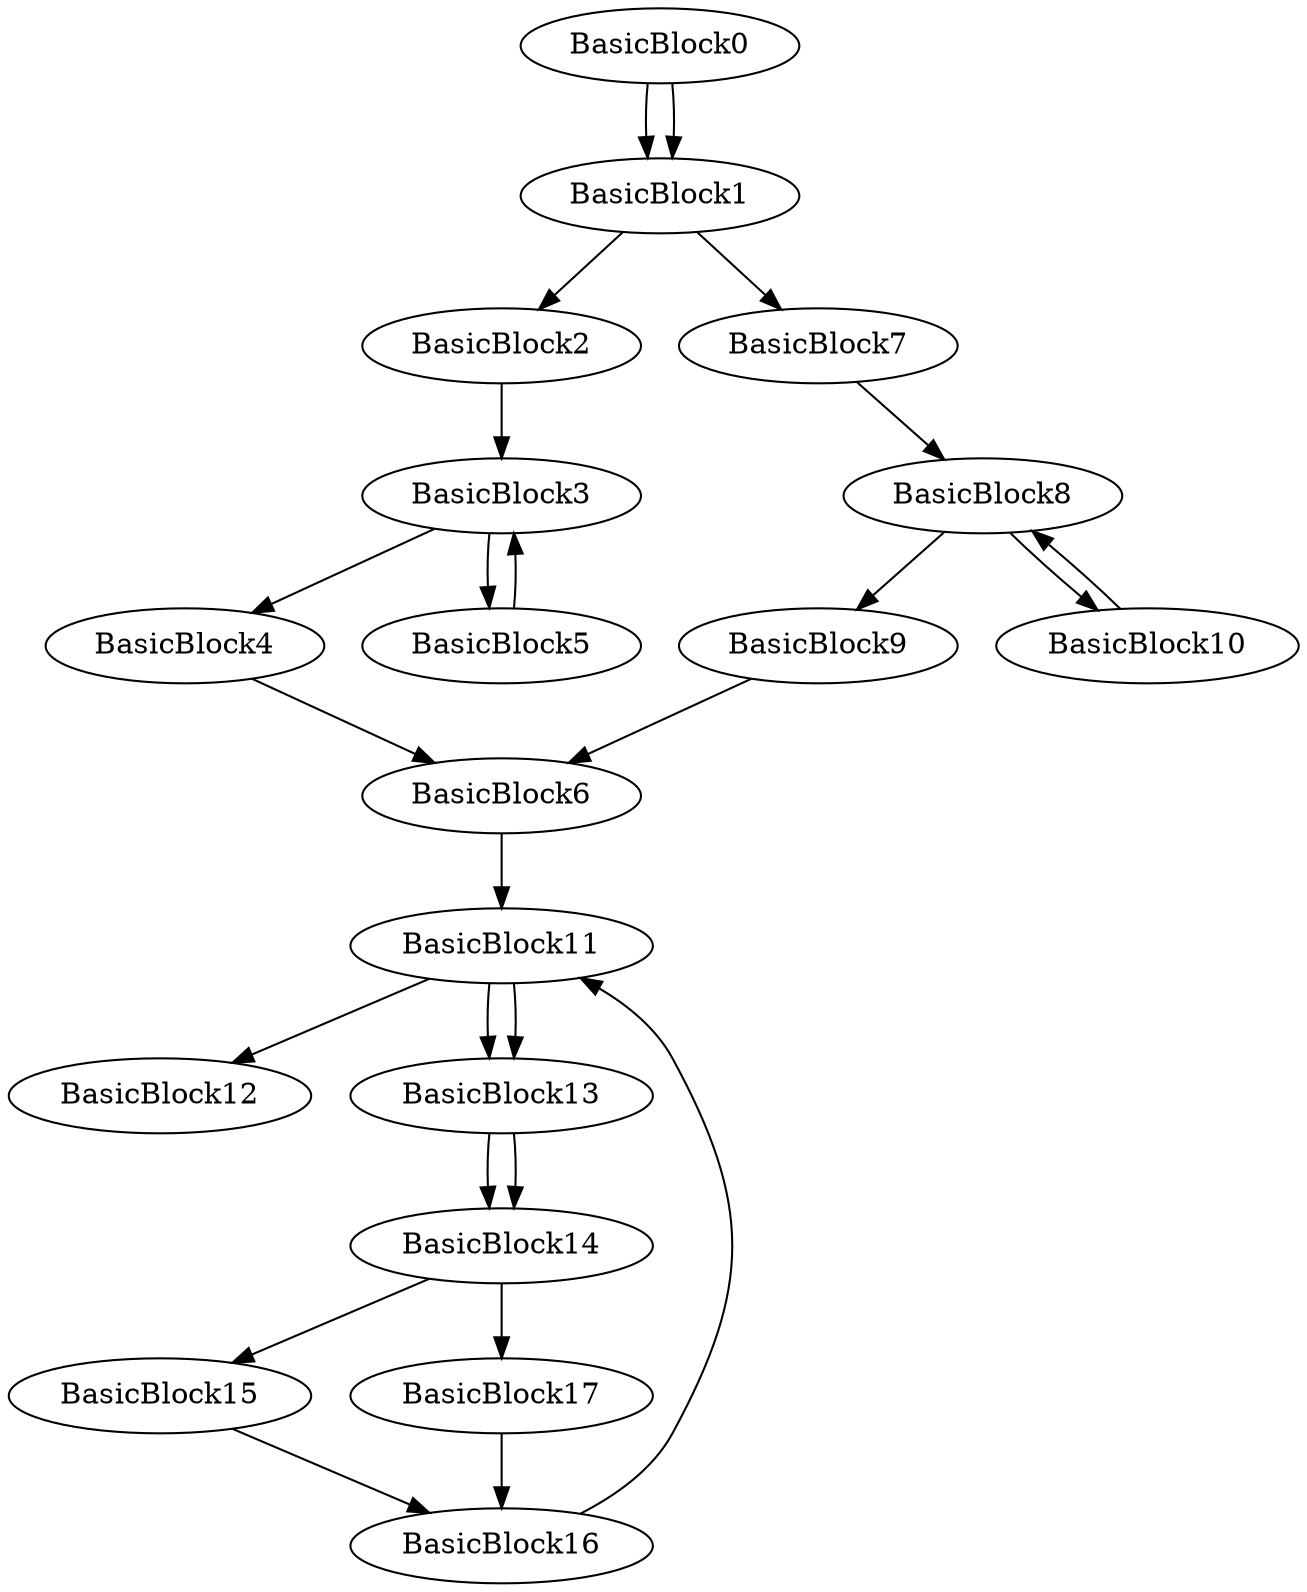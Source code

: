 digraph{
BasicBlock11 -> BasicBlock12
BasicBlock6 -> BasicBlock11
BasicBlock16 -> BasicBlock11
BasicBlock4 -> BasicBlock6
BasicBlock9 -> BasicBlock6
BasicBlock15 -> BasicBlock16
BasicBlock17 -> BasicBlock16
BasicBlock3 -> BasicBlock4
BasicBlock8 -> BasicBlock9
BasicBlock14 -> BasicBlock15
BasicBlock14 -> BasicBlock17
BasicBlock2 -> BasicBlock3
BasicBlock5 -> BasicBlock3
BasicBlock7 -> BasicBlock8
BasicBlock10 -> BasicBlock8
BasicBlock13 -> BasicBlock14
BasicBlock13 -> BasicBlock14
BasicBlock1 -> BasicBlock2
BasicBlock3 -> BasicBlock5
BasicBlock1 -> BasicBlock7
BasicBlock8 -> BasicBlock10
BasicBlock11 -> BasicBlock13
BasicBlock11 -> BasicBlock13
BasicBlock0 -> BasicBlock1
BasicBlock0 -> BasicBlock1
BasicBlock0
BasicBlock0
}
